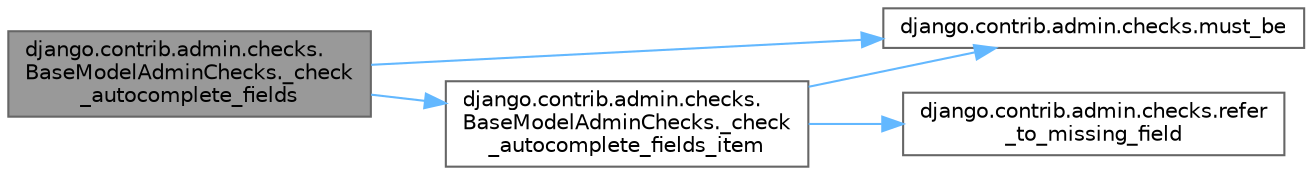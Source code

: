 digraph "django.contrib.admin.checks.BaseModelAdminChecks._check_autocomplete_fields"
{
 // LATEX_PDF_SIZE
  bgcolor="transparent";
  edge [fontname=Helvetica,fontsize=10,labelfontname=Helvetica,labelfontsize=10];
  node [fontname=Helvetica,fontsize=10,shape=box,height=0.2,width=0.4];
  rankdir="LR";
  Node1 [id="Node000001",label="django.contrib.admin.checks.\lBaseModelAdminChecks._check\l_autocomplete_fields",height=0.2,width=0.4,color="gray40", fillcolor="grey60", style="filled", fontcolor="black",tooltip=" "];
  Node1 -> Node2 [id="edge1_Node000001_Node000002",color="steelblue1",style="solid",tooltip=" "];
  Node2 [id="Node000002",label="django.contrib.admin.checks.\lBaseModelAdminChecks._check\l_autocomplete_fields_item",height=0.2,width=0.4,color="grey40", fillcolor="white", style="filled",URL="$classdjango_1_1contrib_1_1admin_1_1checks_1_1_base_model_admin_checks.html#a021c03cbd65d3b51253aaf6c5e71d5ee",tooltip=" "];
  Node2 -> Node3 [id="edge2_Node000002_Node000003",color="steelblue1",style="solid",tooltip=" "];
  Node3 [id="Node000003",label="django.contrib.admin.checks.must_be",height=0.2,width=0.4,color="grey40", fillcolor="white", style="filled",URL="$namespacedjango_1_1contrib_1_1admin_1_1checks.html#a6f674789312e829118f535e58004c9e9",tooltip=" "];
  Node2 -> Node4 [id="edge3_Node000002_Node000004",color="steelblue1",style="solid",tooltip=" "];
  Node4 [id="Node000004",label="django.contrib.admin.checks.refer\l_to_missing_field",height=0.2,width=0.4,color="grey40", fillcolor="white", style="filled",URL="$namespacedjango_1_1contrib_1_1admin_1_1checks.html#abd7b3cea2a86c20ca0f0cf7491fbf674",tooltip=" "];
  Node1 -> Node3 [id="edge4_Node000001_Node000003",color="steelblue1",style="solid",tooltip=" "];
}
